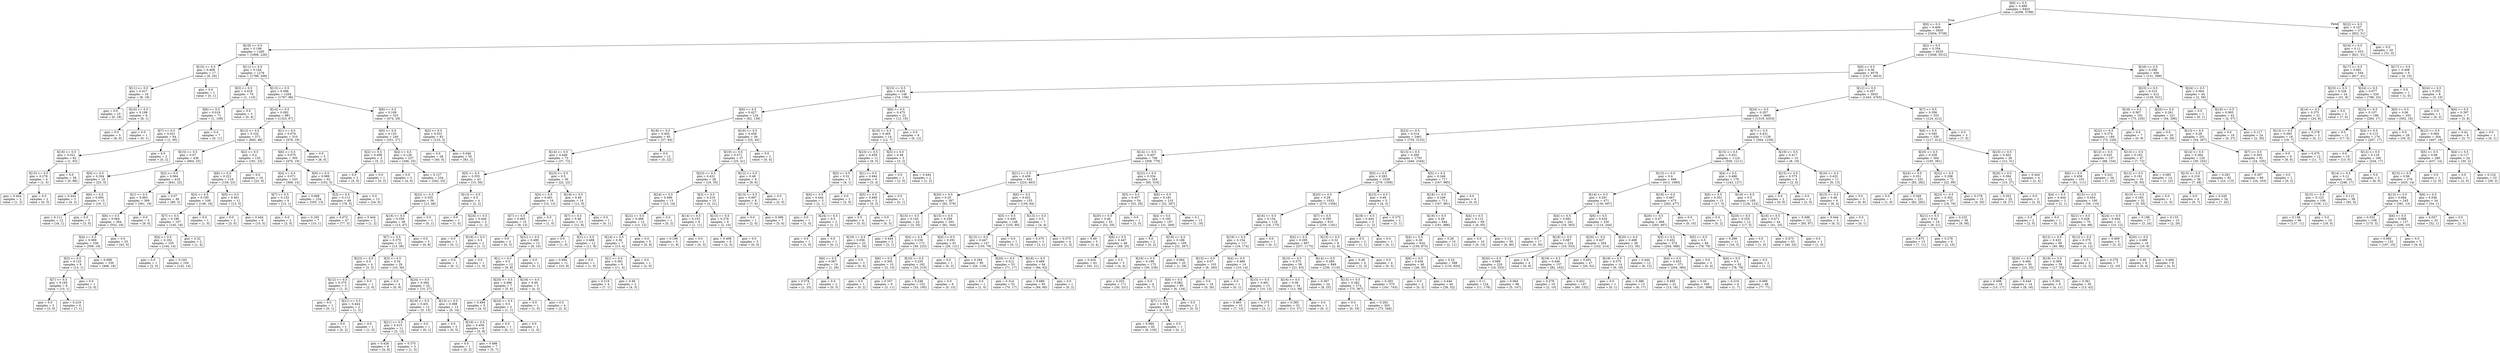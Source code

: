 digraph Tree {
node [shape=box] ;
0 [label="X[8] <= 0.5\ngini = 0.489\nsamples = 6403\nvalue = [4306, 5789]"] ;
1 [label="X[9] <= 0.5\ngini = 0.469\nsamples = 5830\nvalue = [3454, 5738]"] ;
0 -> 1 [labeldistance=2.5, labelangle=45, headlabel="True"] ;
2 [label="X[19] <= 0.5\ngini = 0.198\nsamples = 1295\nvalue = [1806, 226]"] ;
1 -> 2 ;
3 [label="X[15] <= 0.5\ngini = 0.408\nsamples = 17\nvalue = [8, 20]"] ;
2 -> 3 ;
4 [label="X[11] <= 0.5\ngini = 0.417\nsamples = 16\nvalue = [8, 19]"] ;
3 -> 4 ;
5 [label="gini = 0.0\nsamples = 10\nvalue = [0, 18]"] ;
4 -> 5 ;
6 [label="X[16] <= 0.5\ngini = 0.198\nsamples = 6\nvalue = [8, 1]"] ;
4 -> 6 ;
7 [label="gini = 0.0\nsamples = 5\nvalue = [8, 0]"] ;
6 -> 7 ;
8 [label="gini = 0.0\nsamples = 1\nvalue = [0, 1]"] ;
6 -> 8 ;
9 [label="gini = 0.0\nsamples = 1\nvalue = [0, 1]"] ;
3 -> 9 ;
10 [label="X[11] <= 0.5\ngini = 0.184\nsamples = 1278\nvalue = [1798, 206]"] ;
2 -> 10 ;
11 [label="X[3] <= 0.5\ngini = 0.018\nsamples = 74\nvalue = [1, 110]"] ;
10 -> 11 ;
12 [label="X[6] <= 0.5\ngini = 0.019\nsamples = 71\nvalue = [1, 106]"] ;
11 -> 12 ;
13 [label="X[7] <= 0.5\ngini = 0.021\nsamples = 64\nvalue = [1, 95]"] ;
12 -> 13 ;
14 [label="X[16] <= 0.5\ngini = 0.021\nsamples = 62\nvalue = [1, 93]"] ;
13 -> 14 ;
15 [label="X[15] <= 0.5\ngini = 0.278\nsamples = 4\nvalue = [1, 5]"] ;
14 -> 15 ;
16 [label="gini = 0.444\nsamples = 2\nvalue = [1, 2]"] ;
15 -> 16 ;
17 [label="gini = 0.0\nsamples = 2\nvalue = [0, 3]"] ;
15 -> 17 ;
18 [label="gini = 0.0\nsamples = 58\nvalue = [0, 88]"] ;
14 -> 18 ;
19 [label="gini = 0.0\nsamples = 2\nvalue = [0, 2]"] ;
13 -> 19 ;
20 [label="gini = 0.0\nsamples = 7\nvalue = [0, 11]"] ;
12 -> 20 ;
21 [label="gini = 0.0\nsamples = 3\nvalue = [0, 4]"] ;
11 -> 21 ;
22 [label="X[13] <= 0.5\ngini = 0.096\nsamples = 1204\nvalue = [1797, 96]"] ;
10 -> 22 ;
23 [label="X[14] <= 0.5\ngini = 0.092\nsamples = 881\nvalue = [1323, 67]"] ;
22 -> 23 ;
24 [label="X[12] <= 0.5\ngini = 0.102\nsamples = 571\nvalue = [845, 48]"] ;
23 -> 24 ;
25 [label="X[15] <= 0.5\ngini = 0.07\nsamples = 436\nvalue = [664, 25]"] ;
24 -> 25 ;
26 [label="X[0] <= 0.5\ngini = 0.204\nsamples = 18\nvalue = [23, 3]"] ;
25 -> 26 ;
27 [label="gini = 0.444\nsamples = 3\nvalue = [4, 2]"] ;
26 -> 27 ;
28 [label="X[6] <= 0.5\ngini = 0.095\nsamples = 15\nvalue = [19, 1]"] ;
26 -> 28 ;
29 [label="gini = 0.111\nsamples = 12\nvalue = [16, 1]"] ;
28 -> 29 ;
30 [label="gini = 0.0\nsamples = 3\nvalue = [3, 0]"] ;
28 -> 30 ;
31 [label="X[2] <= 0.5\ngini = 0.064\nsamples = 418\nvalue = [641, 22]"] ;
25 -> 31 ;
32 [label="X[1] <= 0.5\ngini = 0.063\nsamples = 369\nvalue = [561, 19]"] ;
31 -> 32 ;
33 [label="X[6] <= 0.5\ngini = 0.064\nsamples = 364\nvalue = [552, 19]"] ;
32 -> 33 ;
34 [label="X[4] <= 0.5\ngini = 0.069\nsamples = 339\nvalue = [509, 19]"] ;
33 -> 34 ;
35 [label="X[3] <= 0.5\ngini = 0.133\nsamples = 9\nvalue = [13, 1]"] ;
34 -> 35 ;
36 [label="X[7] <= 0.5\ngini = 0.165\nsamples = 8\nvalue = [10, 1]"] ;
35 -> 36 ;
37 [label="gini = 0.0\nsamples = 2\nvalue = [3, 0]"] ;
36 -> 37 ;
38 [label="gini = 0.219\nsamples = 6\nvalue = [7, 1]"] ;
36 -> 38 ;
39 [label="gini = 0.0\nsamples = 1\nvalue = [3, 0]"] ;
35 -> 39 ;
40 [label="gini = 0.068\nsamples = 330\nvalue = [496, 18]"] ;
34 -> 40 ;
41 [label="gini = 0.0\nsamples = 25\nvalue = [43, 0]"] ;
33 -> 41 ;
42 [label="gini = 0.0\nsamples = 5\nvalue = [9, 0]"] ;
32 -> 42 ;
43 [label="gini = 0.07\nsamples = 49\nvalue = [80, 3]"] ;
31 -> 43 ;
44 [label="X[2] <= 0.5\ngini = 0.2\nsamples = 135\nvalue = [181, 23]"] ;
24 -> 44 ;
45 [label="X[6] <= 0.5\ngini = 0.221\nsamples = 119\nvalue = [159, 23]"] ;
44 -> 45 ;
46 [label="X[3] <= 0.5\ngini = 0.195\nsamples = 108\nvalue = [146, 18]"] ;
45 -> 46 ;
47 [label="X[7] <= 0.5\ngini = 0.196\nsamples = 107\nvalue = [145, 18]"] ;
46 -> 47 ;
48 [label="X[4] <= 0.5\ngini = 0.162\nsamples = 105\nvalue = [144, 14]"] ;
47 -> 48 ;
49 [label="gini = 0.0\nsamples = 1\nvalue = [2, 0]"] ;
48 -> 49 ;
50 [label="gini = 0.163\nsamples = 104\nvalue = [142, 14]"] ;
48 -> 50 ;
51 [label="gini = 0.32\nsamples = 2\nvalue = [1, 4]"] ;
47 -> 51 ;
52 [label="gini = 0.0\nsamples = 1\nvalue = [1, 0]"] ;
46 -> 52 ;
53 [label="X[0] <= 0.5\ngini = 0.401\nsamples = 11\nvalue = [13, 5]"] ;
45 -> 53 ;
54 [label="gini = 0.0\nsamples = 2\nvalue = [3, 0]"] ;
53 -> 54 ;
55 [label="gini = 0.444\nsamples = 9\nvalue = [10, 5]"] ;
53 -> 55 ;
56 [label="gini = 0.0\nsamples = 16\nvalue = [22, 0]"] ;
44 -> 56 ;
57 [label="X[1] <= 0.5\ngini = 0.074\nsamples = 310\nvalue = [478, 19]"] ;
23 -> 57 ;
58 [label="X[6] <= 0.5\ngini = 0.075\nsamples = 305\nvalue = [470, 19]"] ;
57 -> 58 ;
59 [label="X[4] <= 0.5\ngini = 0.071\nsamples = 243\nvalue = [368, 14]"] ;
58 -> 59 ;
60 [label="X[7] <= 0.5\ngini = 0.133\nsamples = 9\nvalue = [13, 1]"] ;
59 -> 60 ;
61 [label="gini = 0.0\nsamples = 2\nvalue = [3, 0]"] ;
60 -> 61 ;
62 [label="gini = 0.165\nsamples = 7\nvalue = [10, 1]"] ;
60 -> 62 ;
63 [label="gini = 0.068\nsamples = 234\nvalue = [355, 13]"] ;
59 -> 63 ;
64 [label="X[0] <= 0.5\ngini = 0.089\nsamples = 62\nvalue = [102, 5]"] ;
58 -> 64 ;
65 [label="X[3] <= 0.5\ngini = 0.113\nsamples = 49\nvalue = [78, 5]"] ;
64 -> 65 ;
66 [label="gini = 0.072\nsamples = 47\nvalue = [77, 3]"] ;
65 -> 66 ;
67 [label="gini = 0.444\nsamples = 2\nvalue = [1, 2]"] ;
65 -> 67 ;
68 [label="gini = 0.0\nsamples = 13\nvalue = [24, 0]"] ;
64 -> 68 ;
69 [label="gini = 0.0\nsamples = 5\nvalue = [8, 0]"] ;
57 -> 69 ;
70 [label="X[6] <= 0.5\ngini = 0.109\nsamples = 323\nvalue = [474, 29]"] ;
22 -> 70 ;
71 [label="X[0] <= 0.5\ngini = 0.133\nsamples = 240\nvalue = [351, 27]"] ;
70 -> 71 ;
72 [label="X[2] <= 0.5\ngini = 0.408\nsamples = 3\nvalue = [5, 2]"] ;
71 -> 72 ;
73 [label="gini = 0.0\nsamples = 2\nvalue = [5, 0]"] ;
72 -> 73 ;
74 [label="gini = 0.0\nsamples = 1\nvalue = [0, 2]"] ;
72 -> 74 ;
75 [label="X[4] <= 0.5\ngini = 0.126\nsamples = 237\nvalue = [346, 25]"] ;
71 -> 75 ;
76 [label="gini = 0.0\nsamples = 3\nvalue = [4, 0]"] ;
75 -> 76 ;
77 [label="gini = 0.127\nsamples = 234\nvalue = [342, 25]"] ;
75 -> 77 ;
78 [label="X[2] <= 0.5\ngini = 0.031\nsamples = 83\nvalue = [123, 2]"] ;
70 -> 78 ;
79 [label="gini = 0.0\nsamples = 28\nvalue = [40, 0]"] ;
78 -> 79 ;
80 [label="gini = 0.046\nsamples = 55\nvalue = [83, 2]"] ;
78 -> 80 ;
81 [label="X[2] <= 0.5\ngini = 0.354\nsamples = 4535\nvalue = [1648, 5512]"] ;
1 -> 81 ;
82 [label="X[0] <= 0.5\ngini = 0.36\nsamples = 4079\nvalue = [1517, 4923]"] ;
81 -> 82 ;
83 [label="X[15] <= 0.5\ngini = 0.434\nsamples = 146\nvalue = [74, 158]"] ;
82 -> 83 ;
84 [label="X[6] <= 0.5\ngini = 0.427\nsamples = 124\nvalue = [62, 139]"] ;
83 -> 84 ;
85 [label="X[18] <= 0.5\ngini = 0.405\nsamples = 85\nvalue = [37, 94]"] ;
84 -> 85 ;
86 [label="X[14] <= 0.5\ngini = 0.448\nsamples = 73\nvalue = [37, 72]"] ;
85 -> 86 ;
87 [label="X[5] <= 0.5\ngini = 0.355\nsamples = 43\nvalue = [15, 50]"] ;
86 -> 87 ;
88 [label="X[22] <= 0.5\ngini = 0.335\nsamples = 39\nvalue = [13, 48]"] ;
87 -> 88 ;
89 [label="X[16] <= 0.5\ngini = 0.339\nsamples = 38\nvalue = [13, 47]"] ;
88 -> 89 ;
90 [label="X[7] <= 0.5\ngini = 0.375\nsamples = 33\nvalue = [13, 39]"] ;
89 -> 90 ;
91 [label="X[23] <= 0.5\ngini = 0.5\nsamples = 4\nvalue = [3, 3]"] ;
90 -> 91 ;
92 [label="X[12] <= 0.5\ngini = 0.375\nsamples = 3\nvalue = [1, 3]"] ;
91 -> 92 ;
93 [label="gini = 0.0\nsamples = 1\nvalue = [0, 1]"] ;
92 -> 93 ;
94 [label="X[21] <= 0.5\ngini = 0.444\nsamples = 2\nvalue = [1, 2]"] ;
92 -> 94 ;
95 [label="gini = 0.0\nsamples = 1\nvalue = [0, 2]"] ;
94 -> 95 ;
96 [label="gini = 0.0\nsamples = 1\nvalue = [1, 0]"] ;
94 -> 96 ;
97 [label="gini = 0.0\nsamples = 1\nvalue = [2, 0]"] ;
91 -> 97 ;
98 [label="X[3] <= 0.5\ngini = 0.34\nsamples = 29\nvalue = [10, 36]"] ;
90 -> 98 ;
99 [label="gini = 0.0\nsamples = 4\nvalue = [0, 9]"] ;
98 -> 99 ;
100 [label="X[24] <= 0.5\ngini = 0.394\nsamples = 25\nvalue = [10, 27]"] ;
98 -> 100 ;
101 [label="X[19] <= 0.5\ngini = 0.401\nsamples = 12\nvalue = [5, 13]"] ;
100 -> 101 ;
102 [label="X[21] <= 0.5\ngini = 0.415\nsamples = 11\nvalue = [5, 12]"] ;
101 -> 102 ;
103 [label="gini = 0.426\nsamples = 8\nvalue = [4, 9]"] ;
102 -> 103 ;
104 [label="gini = 0.375\nsamples = 3\nvalue = [1, 3]"] ;
102 -> 104 ;
105 [label="gini = 0.0\nsamples = 1\nvalue = [0, 1]"] ;
101 -> 105 ;
106 [label="X[13] <= 0.5\ngini = 0.388\nsamples = 13\nvalue = [5, 14]"] ;
100 -> 106 ;
107 [label="gini = 0.0\nsamples = 5\nvalue = [0, 5]"] ;
106 -> 107 ;
108 [label="X[19] <= 0.5\ngini = 0.459\nsamples = 8\nvalue = [5, 9]"] ;
106 -> 108 ;
109 [label="gini = 0.0\nsamples = 1\nvalue = [0, 2]"] ;
108 -> 109 ;
110 [label="gini = 0.486\nsamples = 7\nvalue = [5, 7]"] ;
108 -> 110 ;
111 [label="gini = 0.0\nsamples = 5\nvalue = [0, 8]"] ;
89 -> 111 ;
112 [label="gini = 0.0\nsamples = 1\nvalue = [0, 1]"] ;
88 -> 112 ;
113 [label="X[13] <= 0.5\ngini = 0.5\nsamples = 4\nvalue = [2, 2]"] ;
87 -> 113 ;
114 [label="gini = 0.0\nsamples = 1\nvalue = [1, 0]"] ;
113 -> 114 ;
115 [label="X[24] <= 0.5\ngini = 0.444\nsamples = 3\nvalue = [1, 2]"] ;
113 -> 115 ;
116 [label="gini = 0.0\nsamples = 1\nvalue = [0, 1]"] ;
115 -> 116 ;
117 [label="X[19] <= 0.5\ngini = 0.5\nsamples = 2\nvalue = [1, 1]"] ;
115 -> 117 ;
118 [label="gini = 0.0\nsamples = 1\nvalue = [0, 1]"] ;
117 -> 118 ;
119 [label="gini = 0.0\nsamples = 1\nvalue = [1, 0]"] ;
117 -> 119 ;
120 [label="X[23] <= 0.5\ngini = 0.5\nsamples = 30\nvalue = [22, 22]"] ;
86 -> 120 ;
121 [label="X[5] <= 0.5\ngini = 0.491\nsamples = 16\nvalue = [10, 13]"] ;
120 -> 121 ;
122 [label="X[7] <= 0.5\ngini = 0.483\nsamples = 15\nvalue = [9, 13]"] ;
121 -> 122 ;
123 [label="gini = 0.0\nsamples = 2\nvalue = [0, 3]"] ;
122 -> 123 ;
124 [label="X[21] <= 0.5\ngini = 0.499\nsamples = 13\nvalue = [9, 10]"] ;
122 -> 124 ;
125 [label="X[1] <= 0.5\ngini = 0.5\nsamples = 12\nvalue = [9, 9]"] ;
124 -> 125 ;
126 [label="X[20] <= 0.5\ngini = 0.496\nsamples = 7\nvalue = [5, 6]"] ;
125 -> 126 ;
127 [label="gini = 0.494\nsamples = 5\nvalue = [4, 5]"] ;
126 -> 127 ;
128 [label="X[24] <= 0.5\ngini = 0.5\nsamples = 2\nvalue = [1, 1]"] ;
126 -> 128 ;
129 [label="gini = 0.0\nsamples = 1\nvalue = [0, 1]"] ;
128 -> 129 ;
130 [label="gini = 0.0\nsamples = 1\nvalue = [1, 0]"] ;
128 -> 130 ;
131 [label="X[19] <= 0.5\ngini = 0.49\nsamples = 5\nvalue = [4, 3]"] ;
125 -> 131 ;
132 [label="gini = 0.0\nsamples = 1\nvalue = [1, 0]"] ;
131 -> 132 ;
133 [label="gini = 0.5\nsamples = 4\nvalue = [3, 3]"] ;
131 -> 133 ;
134 [label="gini = 0.0\nsamples = 1\nvalue = [0, 1]"] ;
124 -> 134 ;
135 [label="gini = 0.0\nsamples = 1\nvalue = [1, 0]"] ;
121 -> 135 ;
136 [label="X[19] <= 0.5\ngini = 0.49\nsamples = 14\nvalue = [12, 9]"] ;
120 -> 136 ;
137 [label="X[7] <= 0.5\ngini = 0.48\nsamples = 13\nvalue = [12, 8]"] ;
136 -> 137 ;
138 [label="gini = 0.0\nsamples = 1\nvalue = [1, 0]"] ;
137 -> 138 ;
139 [label="X[1] <= 0.5\ngini = 0.488\nsamples = 12\nvalue = [11, 8]"] ;
137 -> 139 ;
140 [label="gini = 0.494\nsamples = 11\nvalue = [10, 8]"] ;
139 -> 140 ;
141 [label="gini = 0.0\nsamples = 1\nvalue = [1, 0]"] ;
139 -> 141 ;
142 [label="gini = 0.0\nsamples = 1\nvalue = [0, 1]"] ;
136 -> 142 ;
143 [label="gini = 0.0\nsamples = 12\nvalue = [0, 22]"] ;
85 -> 143 ;
144 [label="X[16] <= 0.5\ngini = 0.459\nsamples = 39\nvalue = [25, 45]"] ;
84 -> 144 ;
145 [label="X[19] <= 0.5\ngini = 0.471\nsamples = 37\nvalue = [25, 41]"] ;
144 -> 145 ;
146 [label="X[23] <= 0.5\ngini = 0.431\nsamples = 28\nvalue = [16, 35]"] ;
145 -> 146 ;
147 [label="X[24] <= 0.5\ngini = 0.499\nsamples = 13\nvalue = [13, 14]"] ;
146 -> 147 ;
148 [label="X[22] <= 0.5\ngini = 0.499\nsamples = 12\nvalue = [13, 12]"] ;
147 -> 148 ;
149 [label="X[14] <= 0.5\ngini = 0.36\nsamples = 7\nvalue = [13, 4]"] ;
148 -> 149 ;
150 [label="X[1] <= 0.5\ngini = 0.391\nsamples = 6\nvalue = [11, 4]"] ;
149 -> 150 ;
151 [label="gini = 0.219\nsamples = 4\nvalue = [7, 1]"] ;
150 -> 151 ;
152 [label="gini = 0.49\nsamples = 2\nvalue = [4, 3]"] ;
150 -> 152 ;
153 [label="gini = 0.0\nsamples = 1\nvalue = [2, 0]"] ;
149 -> 153 ;
154 [label="gini = 0.0\nsamples = 5\nvalue = [0, 8]"] ;
148 -> 154 ;
155 [label="gini = 0.0\nsamples = 1\nvalue = [0, 2]"] ;
147 -> 155 ;
156 [label="X[3] <= 0.5\ngini = 0.219\nsamples = 15\nvalue = [3, 21]"] ;
146 -> 156 ;
157 [label="X[14] <= 0.5\ngini = 0.153\nsamples = 6\nvalue = [1, 11]"] ;
156 -> 157 ;
158 [label="gini = 0.198\nsamples = 5\nvalue = [1, 8]"] ;
157 -> 158 ;
159 [label="gini = 0.0\nsamples = 1\nvalue = [0, 3]"] ;
157 -> 159 ;
160 [label="X[13] <= 0.5\ngini = 0.278\nsamples = 9\nvalue = [2, 10]"] ;
156 -> 160 ;
161 [label="gini = 0.408\nsamples = 6\nvalue = [2, 5]"] ;
160 -> 161 ;
162 [label="gini = 0.0\nsamples = 3\nvalue = [0, 5]"] ;
160 -> 162 ;
163 [label="X[12] <= 0.5\ngini = 0.48\nsamples = 9\nvalue = [9, 6]"] ;
145 -> 163 ;
164 [label="X[13] <= 0.5\ngini = 0.497\nsamples = 8\nvalue = [7, 6]"] ;
163 -> 164 ;
165 [label="gini = 0.0\nsamples = 1\nvalue = [2, 0]"] ;
164 -> 165 ;
166 [label="gini = 0.496\nsamples = 7\nvalue = [5, 6]"] ;
164 -> 166 ;
167 [label="gini = 0.0\nsamples = 1\nvalue = [2, 0]"] ;
163 -> 167 ;
168 [label="gini = 0.0\nsamples = 2\nvalue = [0, 4]"] ;
144 -> 168 ;
169 [label="X[6] <= 0.5\ngini = 0.475\nsamples = 22\nvalue = [12, 19]"] ;
83 -> 169 ;
170 [label="X[19] <= 0.5\ngini = 0.465\nsamples = 14\nvalue = [12, 7]"] ;
169 -> 170 ;
171 [label="X[23] <= 0.5\ngini = 0.459\nsamples = 11\nvalue = [9, 5]"] ;
170 -> 171 ;
172 [label="X[5] <= 0.5\ngini = 0.32\nsamples = 5\nvalue = [4, 1]"] ;
171 -> 172 ;
173 [label="X[4] <= 0.5\ngini = 0.444\nsamples = 3\nvalue = [2, 1]"] ;
172 -> 173 ;
174 [label="gini = 0.0\nsamples = 1\nvalue = [1, 0]"] ;
173 -> 174 ;
175 [label="X[24] <= 0.5\ngini = 0.5\nsamples = 2\nvalue = [1, 1]"] ;
173 -> 175 ;
176 [label="gini = 0.0\nsamples = 1\nvalue = [1, 0]"] ;
175 -> 176 ;
177 [label="gini = 0.0\nsamples = 1\nvalue = [0, 1]"] ;
175 -> 177 ;
178 [label="gini = 0.0\nsamples = 2\nvalue = [2, 0]"] ;
172 -> 178 ;
179 [label="X[1] <= 0.5\ngini = 0.494\nsamples = 6\nvalue = [5, 4]"] ;
171 -> 179 ;
180 [label="X[5] <= 0.5\ngini = 0.469\nsamples = 5\nvalue = [5, 3]"] ;
179 -> 180 ;
181 [label="gini = 0.0\nsamples = 4\nvalue = [5, 0]"] ;
180 -> 181 ;
182 [label="gini = 0.0\nsamples = 1\nvalue = [0, 3]"] ;
180 -> 182 ;
183 [label="gini = 0.0\nsamples = 1\nvalue = [0, 1]"] ;
179 -> 183 ;
184 [label="X[3] <= 0.5\ngini = 0.48\nsamples = 3\nvalue = [3, 2]"] ;
170 -> 184 ;
185 [label="gini = 0.0\nsamples = 1\nvalue = [2, 0]"] ;
184 -> 185 ;
186 [label="gini = 0.444\nsamples = 2\nvalue = [1, 2]"] ;
184 -> 186 ;
187 [label="gini = 0.0\nsamples = 8\nvalue = [0, 12]"] ;
169 -> 187 ;
188 [label="X[12] <= 0.5\ngini = 0.357\nsamples = 3933\nvalue = [1443, 4765]"] ;
82 -> 188 ;
189 [label="X[24] <= 0.5\ngini = 0.357\nsamples = 3600\nvalue = [1319, 4353]"] ;
188 -> 189 ;
190 [label="X[23] <= 0.5\ngini = 0.314\nsamples = 2461\nvalue = [755, 3123]"] ;
189 -> 190 ;
191 [label="X[14] <= 0.5\ngini = 0.407\nsamples = 706\nvalue = [309, 779]"] ;
190 -> 191 ;
192 [label="X[21] <= 0.5\ngini = 0.439\nsamples = 442\nvalue = [224, 463]"] ;
191 -> 192 ;
193 [label="X[20] <= 0.5\ngini = 0.25\nsamples = 287\nvalue = [65, 379]"] ;
192 -> 193 ;
194 [label="X[15] <= 0.5\ngini = 0.145\nsamples = 24\nvalue = [3, 35]"] ;
193 -> 194 ;
195 [label="X[19] <= 0.5\ngini = 0.056\nsamples = 22\nvalue = [1, 34]"] ;
194 -> 195 ;
196 [label="X[6] <= 0.5\ngini = 0.067\nsamples = 19\nvalue = [1, 28]"] ;
195 -> 196 ;
197 [label="gini = 0.074\nsamples = 17\nvalue = [1, 25]"] ;
196 -> 197 ;
198 [label="gini = 0.0\nsamples = 2\nvalue = [0, 3]"] ;
196 -> 198 ;
199 [label="gini = 0.0\nsamples = 3\nvalue = [0, 6]"] ;
195 -> 199 ;
200 [label="gini = 0.444\nsamples = 2\nvalue = [2, 1]"] ;
194 -> 200 ;
201 [label="X[15] <= 0.5\ngini = 0.259\nsamples = 263\nvalue = [62, 344]"] ;
193 -> 201 ;
202 [label="X[4] <= 0.5\ngini = 0.239\nsamples = 172\nvalue = [36, 223]"] ;
201 -> 202 ;
203 [label="X[6] <= 0.5\ngini = 0.305\nsamples = 10\nvalue = [3, 13]"] ;
202 -> 203 ;
204 [label="gini = 0.0\nsamples = 1\nvalue = [0, 2]"] ;
203 -> 204 ;
205 [label="gini = 0.337\nsamples = 9\nvalue = [3, 11]"] ;
203 -> 205 ;
206 [label="X[16] <= 0.5\ngini = 0.235\nsamples = 162\nvalue = [33, 210]"] ;
202 -> 206 ;
207 [label="gini = 0.248\nsamples = 153\nvalue = [33, 195]"] ;
206 -> 207 ;
208 [label="gini = 0.0\nsamples = 9\nvalue = [0, 15]"] ;
206 -> 208 ;
209 [label="X[4] <= 0.5\ngini = 0.291\nsamples = 91\nvalue = [26, 121]"] ;
201 -> 209 ;
210 [label="gini = 0.0\nsamples = 1\nvalue = [0, 2]"] ;
209 -> 210 ;
211 [label="gini = 0.294\nsamples = 90\nvalue = [26, 119]"] ;
209 -> 211 ;
212 [label="X[6] <= 0.5\ngini = 0.452\nsamples = 155\nvalue = [159, 84]"] ;
192 -> 212 ;
213 [label="X[5] <= 0.5\ngini = 0.449\nsamples = 148\nvalue = [155, 80]"] ;
212 -> 213 ;
214 [label="X[13] <= 0.5\ngini = 0.447\nsamples = 147\nvalue = [155, 79]"] ;
213 -> 214 ;
215 [label="X[20] <= 0.5\ngini = 0.312\nsamples = 53\nvalue = [71, 17]"] ;
214 -> 215 ;
216 [label="gini = 0.0\nsamples = 1\nvalue = [1, 0]"] ;
215 -> 216 ;
217 [label="gini = 0.314\nsamples = 52\nvalue = [70, 17]"] ;
215 -> 217 ;
218 [label="X[18] <= 0.5\ngini = 0.489\nsamples = 94\nvalue = [84, 62]"] ;
214 -> 218 ;
219 [label="gini = 0.486\nsamples = 93\nvalue = [84, 60]"] ;
218 -> 219 ;
220 [label="gini = 0.0\nsamples = 1\nvalue = [0, 2]"] ;
218 -> 220 ;
221 [label="gini = 0.0\nsamples = 1\nvalue = [0, 1]"] ;
213 -> 221 ;
222 [label="X[13] <= 0.5\ngini = 0.5\nsamples = 7\nvalue = [4, 4]"] ;
212 -> 222 ;
223 [label="gini = 0.375\nsamples = 3\nvalue = [3, 1]"] ;
222 -> 223 ;
224 [label="gini = 0.375\nsamples = 4\nvalue = [1, 3]"] ;
222 -> 224 ;
225 [label="X[22] <= 0.5\ngini = 0.334\nsamples = 264\nvalue = [85, 316]"] ;
191 -> 225 ;
226 [label="X[5] <= 0.5\ngini = 0.457\nsamples = 54\nvalue = [53, 29]"] ;
225 -> 226 ;
227 [label="X[20] <= 0.5\ngini = 0.46\nsamples = 53\nvalue = [52, 29]"] ;
226 -> 227 ;
228 [label="gini = 0.49\nsamples = 5\nvalue = [3, 4]"] ;
227 -> 228 ;
229 [label="X[6] <= 0.5\ngini = 0.447\nsamples = 48\nvalue = [49, 25]"] ;
227 -> 229 ;
230 [label="gini = 0.434\nsamples = 43\nvalue = [45, 21]"] ;
229 -> 230 ;
231 [label="gini = 0.5\nsamples = 5\nvalue = [4, 4]"] ;
229 -> 231 ;
232 [label="gini = 0.0\nsamples = 1\nvalue = [1, 0]"] ;
226 -> 232 ;
233 [label="X[6] <= 0.5\ngini = 0.181\nsamples = 210\nvalue = [32, 287]"] ;
225 -> 233 ;
234 [label="X[4] <= 0.5\ngini = 0.185\nsamples = 197\nvalue = [31, 269]"] ;
233 -> 234 ;
235 [label="gini = 0.0\nsamples = 2\nvalue = [0, 2]"] ;
234 -> 235 ;
236 [label="X[18] <= 0.5\ngini = 0.186\nsamples = 195\nvalue = [31, 267]"] ;
234 -> 236 ;
237 [label="X[19] <= 0.5\ngini = 0.199\nsamples = 175\nvalue = [30, 238]"] ;
236 -> 237 ;
238 [label="gini = 0.203\nsamples = 171\nvalue = [30, 231]"] ;
237 -> 238 ;
239 [label="gini = 0.0\nsamples = 4\nvalue = [0, 7]"] ;
237 -> 239 ;
240 [label="gini = 0.064\nsamples = 20\nvalue = [1, 29]"] ;
236 -> 240 ;
241 [label="gini = 0.1\nsamples = 13\nvalue = [1, 18]"] ;
233 -> 241 ;
242 [label="X[13] <= 0.5\ngini = 0.269\nsamples = 1755\nvalue = [446, 2344]"] ;
190 -> 242 ;
243 [label="X[5] <= 0.5\ngini = 0.283\nsamples = 1038\nvalue = [279, 1359]"] ;
242 -> 243 ;
244 [label="X[20] <= 0.5\ngini = 0.28\nsamples = 1033\nvalue = [275, 1356]"] ;
243 -> 244 ;
245 [label="X[16] <= 0.5\ngini = 0.154\nsamples = 118\nvalue = [16, 175]"] ;
244 -> 245 ;
246 [label="X[19] <= 0.5\ngini = 0.154\nsamples = 117\nvalue = [16, 174]"] ;
245 -> 246 ;
247 [label="X[15] <= 0.5\ngini = 0.07\nsamples = 103\nvalue = [6, 160]"] ;
246 -> 247 ;
248 [label="X[6] <= 0.5\ngini = 0.082\nsamples = 85\nvalue = [6, 134]"] ;
247 -> 248 ;
249 [label="X[7] <= 0.5\ngini = 0.084\nsamples = 83\nvalue = [6, 131]"] ;
248 -> 249 ;
250 [label="gini = 0.084\nsamples = 82\nvalue = [6, 130]"] ;
249 -> 250 ;
251 [label="gini = 0.0\nsamples = 1\nvalue = [0, 1]"] ;
249 -> 251 ;
252 [label="gini = 0.0\nsamples = 2\nvalue = [0, 3]"] ;
248 -> 252 ;
253 [label="gini = 0.0\nsamples = 18\nvalue = [0, 26]"] ;
247 -> 253 ;
254 [label="X[4] <= 0.5\ngini = 0.486\nsamples = 14\nvalue = [10, 14]"] ;
246 -> 254 ;
255 [label="gini = 0.0\nsamples = 1\nvalue = [0, 1]"] ;
254 -> 255 ;
256 [label="X[15] <= 0.5\ngini = 0.491\nsamples = 13\nvalue = [10, 13]"] ;
254 -> 256 ;
257 [label="gini = 0.465\nsamples = 10\nvalue = [7, 12]"] ;
256 -> 257 ;
258 [label="gini = 0.375\nsamples = 3\nvalue = [3, 1]"] ;
256 -> 258 ;
259 [label="gini = 0.0\nsamples = 1\nvalue = [0, 1]"] ;
245 -> 259 ;
260 [label="X[7] <= 0.5\ngini = 0.295\nsamples = 915\nvalue = [259, 1181]"] ;
244 -> 260 ;
261 [label="X[4] <= 0.5\ngini = 0.295\nsamples = 907\nvalue = [257, 1173]"] ;
260 -> 261 ;
262 [label="X[15] <= 0.5\ngini = 0.375\nsamples = 58\nvalue = [21, 63]"] ;
261 -> 262 ;
263 [label="X[16] <= 0.5\ngini = 0.38\nsamples = 34\nvalue = [13, 38]"] ;
262 -> 263 ;
264 [label="gini = 0.385\nsamples = 33\nvalue = [13, 37]"] ;
263 -> 264 ;
265 [label="gini = 0.0\nsamples = 1\nvalue = [0, 1]"] ;
263 -> 265 ;
266 [label="gini = 0.367\nsamples = 24\nvalue = [8, 25]"] ;
262 -> 266 ;
267 [label="X[14] <= 0.5\ngini = 0.289\nsamples = 849\nvalue = [236, 1110]"] ;
261 -> 267 ;
268 [label="X[15] <= 0.5\ngini = 0.282\nsamples = 274\nvalue = [75, 367]"] ;
267 -> 268 ;
269 [label="gini = 0.0\nsamples = 11\nvalue = [0, 19]"] ;
268 -> 269 ;
270 [label="gini = 0.292\nsamples = 263\nvalue = [75, 348]"] ;
268 -> 270 ;
271 [label="gini = 0.293\nsamples = 575\nvalue = [161, 743]"] ;
267 -> 271 ;
272 [label="X[15] <= 0.5\ngini = 0.32\nsamples = 8\nvalue = [2, 8]"] ;
260 -> 272 ;
273 [label="gini = 0.48\nsamples = 4\nvalue = [2, 3]"] ;
272 -> 273 ;
274 [label="gini = 0.0\nsamples = 4\nvalue = [0, 5]"] ;
272 -> 274 ;
275 [label="X[15] <= 0.5\ngini = 0.49\nsamples = 5\nvalue = [4, 3]"] ;
243 -> 275 ;
276 [label="X[18] <= 0.5\ngini = 0.444\nsamples = 3\nvalue = [1, 2]"] ;
275 -> 276 ;
277 [label="gini = 0.5\nsamples = 2\nvalue = [1, 1]"] ;
276 -> 277 ;
278 [label="gini = 0.0\nsamples = 1\nvalue = [0, 1]"] ;
276 -> 278 ;
279 [label="gini = 0.375\nsamples = 2\nvalue = [3, 1]"] ;
275 -> 279 ;
280 [label="X[5] <= 0.5\ngini = 0.248\nsamples = 717\nvalue = [167, 985]"] ;
242 -> 280 ;
281 [label="X[18] <= 0.5\ngini = 0.249\nsamples = 713\nvalue = [167, 981]"] ;
280 -> 281 ;
282 [label="X[19] <= 0.5\ngini = 0.26\nsamples = 644\nvalue = [161, 886]"] ;
281 -> 282 ;
283 [label="X[4] <= 0.5\ngini = 0.26\nsamples = 634\nvalue = [159, 875]"] ;
282 -> 283 ;
284 [label="X[6] <= 0.5\ngini = 0.436\nsamples = 46\nvalue = [26, 55]"] ;
283 -> 284 ;
285 [label="gini = 0.0\nsamples = 2\nvalue = [0, 3]"] ;
284 -> 285 ;
286 [label="gini = 0.444\nsamples = 44\nvalue = [26, 52]"] ;
284 -> 286 ;
287 [label="gini = 0.24\nsamples = 588\nvalue = [133, 820]"] ;
283 -> 287 ;
288 [label="gini = 0.26\nsamples = 10\nvalue = [2, 11]"] ;
282 -> 288 ;
289 [label="X[4] <= 0.5\ngini = 0.112\nsamples = 69\nvalue = [6, 95]"] ;
281 -> 289 ;
290 [label="gini = 0.0\nsamples = 10\nvalue = [0, 15]"] ;
289 -> 290 ;
291 [label="gini = 0.13\nsamples = 59\nvalue = [6, 80]"] ;
289 -> 291 ;
292 [label="gini = 0.0\nsamples = 4\nvalue = [0, 4]"] ;
280 -> 292 ;
293 [label="X[7] <= 0.5\ngini = 0.431\nsamples = 1139\nvalue = [564, 1230]"] ;
189 -> 293 ;
294 [label="X[15] <= 0.5\ngini = 0.431\nsamples = 1124\nvalue = [556, 1211]"] ;
293 -> 294 ;
295 [label="X[13] <= 0.5\ngini = 0.4\nsamples = 946\nvalue = [413, 1084]"] ;
294 -> 295 ;
296 [label="X[14] <= 0.5\ngini = 0.291\nsamples = 471\nvalue = [130, 607]"] ;
295 -> 296 ;
297 [label="X[4] <= 0.5\ngini = 0.081\nsamples = 241\nvalue = [16, 363]"] ;
296 -> 297 ;
298 [label="gini = 0.0\nsamples = 17\nvalue = [0, 30]"] ;
297 -> 298 ;
299 [label="X[18] <= 0.5\ngini = 0.087\nsamples = 224\nvalue = [16, 333]"] ;
297 -> 299 ;
300 [label="X[20] <= 0.5\ngini = 0.089\nsamples = 220\nvalue = [16, 325]"] ;
299 -> 300 ;
301 [label="gini = 0.11\nsamples = 124\nvalue = [11, 178]"] ;
300 -> 301 ;
302 [label="gini = 0.064\nsamples = 96\nvalue = [5, 147]"] ;
300 -> 302 ;
303 [label="gini = 0.0\nsamples = 4\nvalue = [0, 8]"] ;
299 -> 303 ;
304 [label="X[6] <= 0.5\ngini = 0.434\nsamples = 230\nvalue = [114, 244]"] ;
296 -> 304 ;
305 [label="X[20] <= 0.5\ngini = 0.437\nsamples = 204\nvalue = [102, 214]"] ;
304 -> 305 ;
306 [label="X[19] <= 0.5\ngini = 0.446\nsamples = 157\nvalue = [82, 162]"] ;
305 -> 306 ;
307 [label="gini = 0.278\nsamples = 10\nvalue = [2, 10]"] ;
306 -> 307 ;
308 [label="gini = 0.452\nsamples = 147\nvalue = [80, 152]"] ;
306 -> 308 ;
309 [label="gini = 0.401\nsamples = 47\nvalue = [20, 52]"] ;
305 -> 309 ;
310 [label="X[20] <= 0.5\ngini = 0.408\nsamples = 26\nvalue = [12, 30]"] ;
304 -> 310 ;
311 [label="X[19] <= 0.5\ngini = 0.375\nsamples = 14\nvalue = [6, 18]"] ;
310 -> 311 ;
312 [label="gini = 0.0\nsamples = 1\nvalue = [0, 1]"] ;
311 -> 312 ;
313 [label="gini = 0.386\nsamples = 13\nvalue = [6, 17]"] ;
311 -> 313 ;
314 [label="gini = 0.444\nsamples = 12\nvalue = [6, 12]"] ;
310 -> 314 ;
315 [label="X[18] <= 0.5\ngini = 0.467\nsamples = 475\nvalue = [283, 477]"] ;
295 -> 315 ;
316 [label="X[20] <= 0.5\ngini = 0.47\nsamples = 468\nvalue = [283, 467]"] ;
315 -> 316 ;
317 [label="X[5] <= 0.5\ngini = 0.452\nsamples = 374\nvalue = [204, 388]"] ;
316 -> 317 ;
318 [label="X[4] <= 0.5\ngini = 0.453\nsamples = 371\nvalue = [204, 384]"] ;
317 -> 318 ;
319 [label="gini = 0.495\nsamples = 22\nvalue = [13, 16]"] ;
318 -> 319 ;
320 [label="gini = 0.45\nsamples = 349\nvalue = [191, 368]"] ;
318 -> 320 ;
321 [label="gini = 0.0\nsamples = 3\nvalue = [0, 4]"] ;
317 -> 321 ;
322 [label="X[5] <= 0.5\ngini = 0.5\nsamples = 94\nvalue = [79, 79]"] ;
316 -> 322 ;
323 [label="X[4] <= 0.5\ngini = 0.5\nsamples = 92\nvalue = [78, 78]"] ;
322 -> 323 ;
324 [label="gini = 0.219\nsamples = 4\nvalue = [1, 7]"] ;
323 -> 324 ;
325 [label="gini = 0.499\nsamples = 88\nvalue = [77, 71]"] ;
323 -> 325 ;
326 [label="gini = 0.5\nsamples = 2\nvalue = [1, 1]"] ;
322 -> 326 ;
327 [label="gini = 0.0\nsamples = 7\nvalue = [0, 10]"] ;
315 -> 327 ;
328 [label="X[4] <= 0.5\ngini = 0.498\nsamples = 178\nvalue = [143, 127]"] ;
294 -> 328 ;
329 [label="X[6] <= 0.5\ngini = 0.351\nsamples = 13\nvalue = [17, 5]"] ;
328 -> 329 ;
330 [label="gini = 0.0\nsamples = 1\nvalue = [0, 2]"] ;
329 -> 330 ;
331 [label="X[20] <= 0.5\ngini = 0.255\nsamples = 12\nvalue = [17, 3]"] ;
329 -> 331 ;
332 [label="gini = 0.266\nsamples = 11\nvalue = [16, 3]"] ;
331 -> 332 ;
333 [label="gini = 0.0\nsamples = 1\nvalue = [1, 0]"] ;
331 -> 333 ;
334 [label="X[19] <= 0.5\ngini = 0.5\nsamples = 165\nvalue = [126, 122]"] ;
328 -> 334 ;
335 [label="X[18] <= 0.5\ngini = 0.471\nsamples = 44\nvalue = [41, 25]"] ;
334 -> 335 ;
336 [label="gini = 0.473\nsamples = 43\nvalue = [40, 25]"] ;
335 -> 336 ;
337 [label="gini = 0.0\nsamples = 1\nvalue = [1, 0]"] ;
335 -> 337 ;
338 [label="gini = 0.498\nsamples = 121\nvalue = [85, 97]"] ;
334 -> 338 ;
339 [label="X[19] <= 0.5\ngini = 0.417\nsamples = 15\nvalue = [8, 19]"] ;
293 -> 339 ;
340 [label="X[15] <= 0.5\ngini = 0.375\nsamples = 4\nvalue = [2, 6]"] ;
339 -> 340 ;
341 [label="gini = 0.0\nsamples = 2\nvalue = [0, 6]"] ;
340 -> 341 ;
342 [label="gini = 0.0\nsamples = 2\nvalue = [2, 0]"] ;
340 -> 342 ;
343 [label="X[16] <= 0.5\ngini = 0.432\nsamples = 11\nvalue = [6, 13]"] ;
339 -> 343 ;
344 [label="X[15] <= 0.5\ngini = 0.48\nsamples = 6\nvalue = [6, 4]"] ;
343 -> 344 ;
345 [label="gini = 0.444\nsamples = 5\nvalue = [6, 3]"] ;
344 -> 345 ;
346 [label="gini = 0.0\nsamples = 1\nvalue = [0, 1]"] ;
344 -> 346 ;
347 [label="gini = 0.0\nsamples = 5\nvalue = [0, 9]"] ;
343 -> 347 ;
348 [label="X[7] <= 0.5\ngini = 0.356\nsamples = 333\nvalue = [124, 412]"] ;
188 -> 348 ;
349 [label="X[6] <= 0.5\ngini = 0.345\nsamples = 330\nvalue = [117, 412]"] ;
348 -> 349 ;
350 [label="X[20] <= 0.5\ngini = 0.339\nsamples = 304\nvalue = [105, 381]"] ;
349 -> 350 ;
351 [label="X[24] <= 0.5\ngini = 0.351\nsamples = 232\nvalue = [83, 282]"] ;
350 -> 351 ;
352 [label="gini = 0.0\nsamples = 1\nvalue = [1, 0]"] ;
351 -> 352 ;
353 [label="gini = 0.349\nsamples = 231\nvalue = [82, 282]"] ;
351 -> 353 ;
354 [label="X[22] <= 0.5\ngini = 0.298\nsamples = 72\nvalue = [22, 99]"] ;
350 -> 354 ;
355 [label="X[23] <= 0.5\ngini = 0.302\nsamples = 57\nvalue = [18, 79]"] ;
354 -> 355 ;
356 [label="X[21] <= 0.5\ngini = 0.42\nsamples = 19\nvalue = [9, 21]"] ;
355 -> 356 ;
357 [label="gini = 0.475\nsamples = 13\nvalue = [7, 11]"] ;
356 -> 357 ;
358 [label="gini = 0.278\nsamples = 6\nvalue = [2, 10]"] ;
356 -> 358 ;
359 [label="gini = 0.233\nsamples = 38\nvalue = [9, 58]"] ;
355 -> 359 ;
360 [label="gini = 0.278\nsamples = 15\nvalue = [4, 20]"] ;
354 -> 360 ;
361 [label="X[23] <= 0.5\ngini = 0.402\nsamples = 26\nvalue = [12, 31]"] ;
349 -> 361 ;
362 [label="X[20] <= 0.5\ngini = 0.394\nsamples = 22\nvalue = [10, 27]"] ;
361 -> 362 ;
363 [label="gini = 0.353\nsamples = 20\nvalue = [8, 27]"] ;
362 -> 363 ;
364 [label="gini = 0.0\nsamples = 2\nvalue = [2, 0]"] ;
362 -> 364 ;
365 [label="gini = 0.444\nsamples = 4\nvalue = [2, 4]"] ;
361 -> 365 ;
366 [label="gini = 0.0\nsamples = 3\nvalue = [7, 0]"] ;
348 -> 366 ;
367 [label="X[16] <= 0.5\ngini = 0.298\nsamples = 456\nvalue = [131, 589]"] ;
81 -> 367 ;
368 [label="X[23] <= 0.5\ngini = 0.315\nsamples = 412\nvalue = [129, 531]"] ;
367 -> 368 ;
369 [label="X[18] <= 0.5\ngini = 0.367\nsamples = 191\nvalue = [75, 235]"] ;
368 -> 369 ;
370 [label="X[22] <= 0.5\ngini = 0.374\nsamples = 184\nvalue = [75, 226]"] ;
369 -> 370 ;
371 [label="X[12] <= 0.5\ngini = 0.425\nsamples = 137\nvalue = [68, 154]"] ;
370 -> 371 ;
372 [label="X[6] <= 0.5\ngini = 0.458\nsamples = 103\nvalue = [61, 111]"] ;
371 -> 372 ;
373 [label="X[4] <= 0.5\ngini = 0.444\nsamples = 3\nvalue = [2, 1]"] ;
372 -> 373 ;
374 [label="gini = 0.0\nsamples = 2\nvalue = [2, 0]"] ;
373 -> 374 ;
375 [label="gini = 0.0\nsamples = 1\nvalue = [0, 1]"] ;
373 -> 375 ;
376 [label="X[15] <= 0.5\ngini = 0.454\nsamples = 100\nvalue = [59, 110]"] ;
372 -> 376 ;
377 [label="X[21] <= 0.5\ngini = 0.428\nsamples = 79\nvalue = [44, 98]"] ;
376 -> 377 ;
378 [label="X[13] <= 0.5\ngini = 0.433\nsamples = 69\nvalue = [40, 86]"] ;
377 -> 378 ;
379 [label="X[20] <= 0.5\ngini = 0.484\nsamples = 30\nvalue = [23, 33]"] ;
378 -> 379 ;
380 [label="gini = 0.498\nsamples = 16\nvalue = [15, 17]"] ;
379 -> 380 ;
381 [label="gini = 0.444\nsamples = 14\nvalue = [8, 16]"] ;
379 -> 381 ;
382 [label="X[19] <= 0.5\ngini = 0.368\nsamples = 39\nvalue = [17, 53]"] ;
378 -> 382 ;
383 [label="gini = 0.391\nsamples = 9\nvalue = [4, 11]"] ;
382 -> 383 ;
384 [label="gini = 0.361\nsamples = 30\nvalue = [13, 42]"] ;
382 -> 384 ;
385 [label="X[13] <= 0.5\ngini = 0.375\nsamples = 10\nvalue = [4, 12]"] ;
377 -> 385 ;
386 [label="gini = 0.5\nsamples = 3\nvalue = [2, 2]"] ;
385 -> 386 ;
387 [label="gini = 0.278\nsamples = 7\nvalue = [2, 10]"] ;
385 -> 387 ;
388 [label="X[24] <= 0.5\ngini = 0.494\nsamples = 21\nvalue = [15, 12]"] ;
376 -> 388 ;
389 [label="gini = 0.469\nsamples = 5\nvalue = [5, 3]"] ;
388 -> 389 ;
390 [label="X[20] <= 0.5\ngini = 0.499\nsamples = 16\nvalue = [10, 9]"] ;
388 -> 390 ;
391 [label="gini = 0.48\nsamples = 8\nvalue = [6, 4]"] ;
390 -> 391 ;
392 [label="gini = 0.494\nsamples = 8\nvalue = [4, 5]"] ;
390 -> 392 ;
393 [label="gini = 0.241\nsamples = 34\nvalue = [7, 43]"] ;
371 -> 393 ;
394 [label="X[13] <= 0.5\ngini = 0.162\nsamples = 47\nvalue = [7, 72]"] ;
370 -> 394 ;
395 [label="X[12] <= 0.5\ngini = 0.191\nsamples = 33\nvalue = [6, 50]"] ;
394 -> 395 ;
396 [label="X[15] <= 0.5\ngini = 0.165\nsamples = 32\nvalue = [5, 50]"] ;
395 -> 396 ;
397 [label="gini = 0.198\nsamples = 17\nvalue = [3, 24]"] ;
396 -> 397 ;
398 [label="gini = 0.133\nsamples = 15\nvalue = [2, 26]"] ;
396 -> 398 ;
399 [label="gini = 0.0\nsamples = 1\nvalue = [1, 0]"] ;
395 -> 399 ;
400 [label="gini = 0.083\nsamples = 14\nvalue = [1, 22]"] ;
394 -> 400 ;
401 [label="gini = 0.0\nsamples = 7\nvalue = [0, 9]"] ;
369 -> 401 ;
402 [label="X[20] <= 0.5\ngini = 0.261\nsamples = 221\nvalue = [54, 296]"] ;
368 -> 402 ;
403 [label="gini = 0.0\nsamples = 20\nvalue = [0, 29]"] ;
402 -> 403 ;
404 [label="X[13] <= 0.5\ngini = 0.28\nsamples = 201\nvalue = [54, 267]"] ;
402 -> 404 ;
405 [label="X[14] <= 0.5\ngini = 0.264\nsamples = 120\nvalue = [30, 162]"] ;
404 -> 405 ;
406 [label="X[15] <= 0.5\ngini = 0.219\nsamples = 38\nvalue = [7, 49]"] ;
405 -> 406 ;
407 [label="gini = 0.0\nsamples = 4\nvalue = [0, 7]"] ;
406 -> 407 ;
408 [label="gini = 0.245\nsamples = 34\nvalue = [7, 42]"] ;
406 -> 408 ;
409 [label="gini = 0.281\nsamples = 82\nvalue = [23, 113]"] ;
405 -> 409 ;
410 [label="X[7] <= 0.5\ngini = 0.303\nsamples = 81\nvalue = [24, 105]"] ;
404 -> 410 ;
411 [label="gini = 0.307\nsamples = 80\nvalue = [24, 103]"] ;
410 -> 411 ;
412 [label="gini = 0.0\nsamples = 1\nvalue = [0, 2]"] ;
410 -> 412 ;
413 [label="X[24] <= 0.5\ngini = 0.064\nsamples = 44\nvalue = [2, 58]"] ;
367 -> 413 ;
414 [label="gini = 0.0\nsamples = 1\nvalue = [0, 1]"] ;
413 -> 414 ;
415 [label="X[19] <= 0.5\ngini = 0.065\nsamples = 43\nvalue = [2, 57]"] ;
413 -> 415 ;
416 [label="gini = 0.0\nsamples = 19\nvalue = [0, 27]"] ;
415 -> 416 ;
417 [label="gini = 0.117\nsamples = 24\nvalue = [2, 30]"] ;
415 -> 417 ;
418 [label="X[22] <= 0.5\ngini = 0.107\nsamples = 573\nvalue = [852, 51]"] ;
0 -> 418 [labeldistance=2.5, labelangle=-45, headlabel="False"] ;
419 [label="X[16] <= 0.5\ngini = 0.11\nsamples = 553\nvalue = [821, 51]"] ;
418 -> 419 ;
420 [label="X[17] <= 0.5\ngini = 0.091\nsamples = 544\nvalue = [817, 41]"] ;
419 -> 420 ;
421 [label="X[23] <= 0.5\ngini = 0.326\nsamples = 24\nvalue = [31, 8]"] ;
420 -> 421 ;
422 [label="X[14] <= 0.5\ngini = 0.375\nsamples = 21\nvalue = [24, 8]"] ;
421 -> 422 ;
423 [label="X[13] <= 0.5\ngini = 0.393\nsamples = 18\nvalue = [19, 7]"] ;
422 -> 423 ;
424 [label="gini = 0.0\nsamples = 6\nvalue = [8, 0]"] ;
423 -> 424 ;
425 [label="gini = 0.475\nsamples = 12\nvalue = [11, 7]"] ;
423 -> 425 ;
426 [label="gini = 0.278\nsamples = 3\nvalue = [5, 1]"] ;
422 -> 426 ;
427 [label="gini = 0.0\nsamples = 3\nvalue = [7, 0]"] ;
421 -> 427 ;
428 [label="X[24] <= 0.5\ngini = 0.077\nsamples = 520\nvalue = [786, 33]"] ;
420 -> 428 ;
429 [label="X[23] <= 0.5\ngini = 0.107\nsamples = 188\nvalue = [284, 17]"] ;
428 -> 429 ;
430 [label="gini = 0.0\nsamples = 12\nvalue = [17, 0]"] ;
429 -> 430 ;
431 [label="X[4] <= 0.5\ngini = 0.113\nsamples = 176\nvalue = [267, 17]"] ;
429 -> 431 ;
432 [label="gini = 0.0\nsamples = 10\nvalue = [13, 0]"] ;
431 -> 432 ;
433 [label="X[12] <= 0.5\ngini = 0.118\nsamples = 166\nvalue = [254, 17]"] ;
431 -> 433 ;
434 [label="X[14] <= 0.5\ngini = 0.12\nsamples = 164\nvalue = [248, 17]"] ;
433 -> 434 ;
435 [label="X[15] <= 0.5\ngini = 0.123\nsamples = 106\nvalue = [156, 11]"] ;
434 -> 435 ;
436 [label="gini = 0.138\nsamples = 96\nvalue = [137, 11]"] ;
435 -> 436 ;
437 [label="gini = 0.0\nsamples = 10\nvalue = [19, 0]"] ;
435 -> 437 ;
438 [label="gini = 0.115\nsamples = 58\nvalue = [92, 6]"] ;
434 -> 438 ;
439 [label="gini = 0.0\nsamples = 2\nvalue = [6, 0]"] ;
433 -> 439 ;
440 [label="X[0] <= 0.5\ngini = 0.06\nsamples = 332\nvalue = [502, 16]"] ;
428 -> 440 ;
441 [label="gini = 0.0\nsamples = 28\nvalue = [35, 0]"] ;
440 -> 441 ;
442 [label="X[12] <= 0.5\ngini = 0.064\nsamples = 304\nvalue = [467, 16]"] ;
440 -> 442 ;
443 [label="X[5] <= 0.5\ngini = 0.06\nsamples = 280\nvalue = [437, 14]"] ;
442 -> 443 ;
444 [label="X[15] <= 0.5\ngini = 0.06\nsamples = 279\nvalue = [435, 14]"] ;
443 -> 444 ;
445 [label="X[13] <= 0.5\ngini = 0.064\nsamples = 245\nvalue = [381, 13]"] ;
444 -> 445 ;
446 [label="gini = 0.033\nsamples = 108\nvalue = [175, 3]"] ;
445 -> 446 ;
447 [label="X[6] <= 0.5\ngini = 0.088\nsamples = 137\nvalue = [206, 10]"] ;
445 -> 447 ;
448 [label="gini = 0.092\nsamples = 132\nvalue = [197, 10]"] ;
447 -> 448 ;
449 [label="gini = 0.0\nsamples = 5\nvalue = [9, 0]"] ;
447 -> 449 ;
450 [label="X[6] <= 0.5\ngini = 0.036\nsamples = 34\nvalue = [54, 1]"] ;
444 -> 450 ;
451 [label="gini = 0.037\nsamples = 33\nvalue = [52, 1]"] ;
450 -> 451 ;
452 [label="gini = 0.0\nsamples = 1\nvalue = [2, 0]"] ;
450 -> 452 ;
453 [label="gini = 0.0\nsamples = 1\nvalue = [2, 0]"] ;
443 -> 453 ;
454 [label="X[4] <= 0.5\ngini = 0.117\nsamples = 24\nvalue = [30, 2]"] ;
442 -> 454 ;
455 [label="gini = 0.0\nsamples = 1\nvalue = [2, 0]"] ;
454 -> 455 ;
456 [label="gini = 0.124\nsamples = 23\nvalue = [28, 2]"] ;
454 -> 456 ;
457 [label="X[17] <= 0.5\ngini = 0.408\nsamples = 9\nvalue = [4, 10]"] ;
419 -> 457 ;
458 [label="gini = 0.0\nsamples = 1\nvalue = [1, 0]"] ;
457 -> 458 ;
459 [label="X[24] <= 0.5\ngini = 0.355\nsamples = 8\nvalue = [3, 10]"] ;
457 -> 459 ;
460 [label="gini = 0.0\nsamples = 1\nvalue = [0, 2]"] ;
459 -> 460 ;
461 [label="X[6] <= 0.5\ngini = 0.397\nsamples = 7\nvalue = [3, 8]"] ;
459 -> 461 ;
462 [label="gini = 0.42\nsamples = 6\nvalue = [3, 7]"] ;
461 -> 462 ;
463 [label="gini = 0.0\nsamples = 1\nvalue = [0, 1]"] ;
461 -> 463 ;
464 [label="gini = 0.0\nsamples = 20\nvalue = [31, 0]"] ;
418 -> 464 ;
}